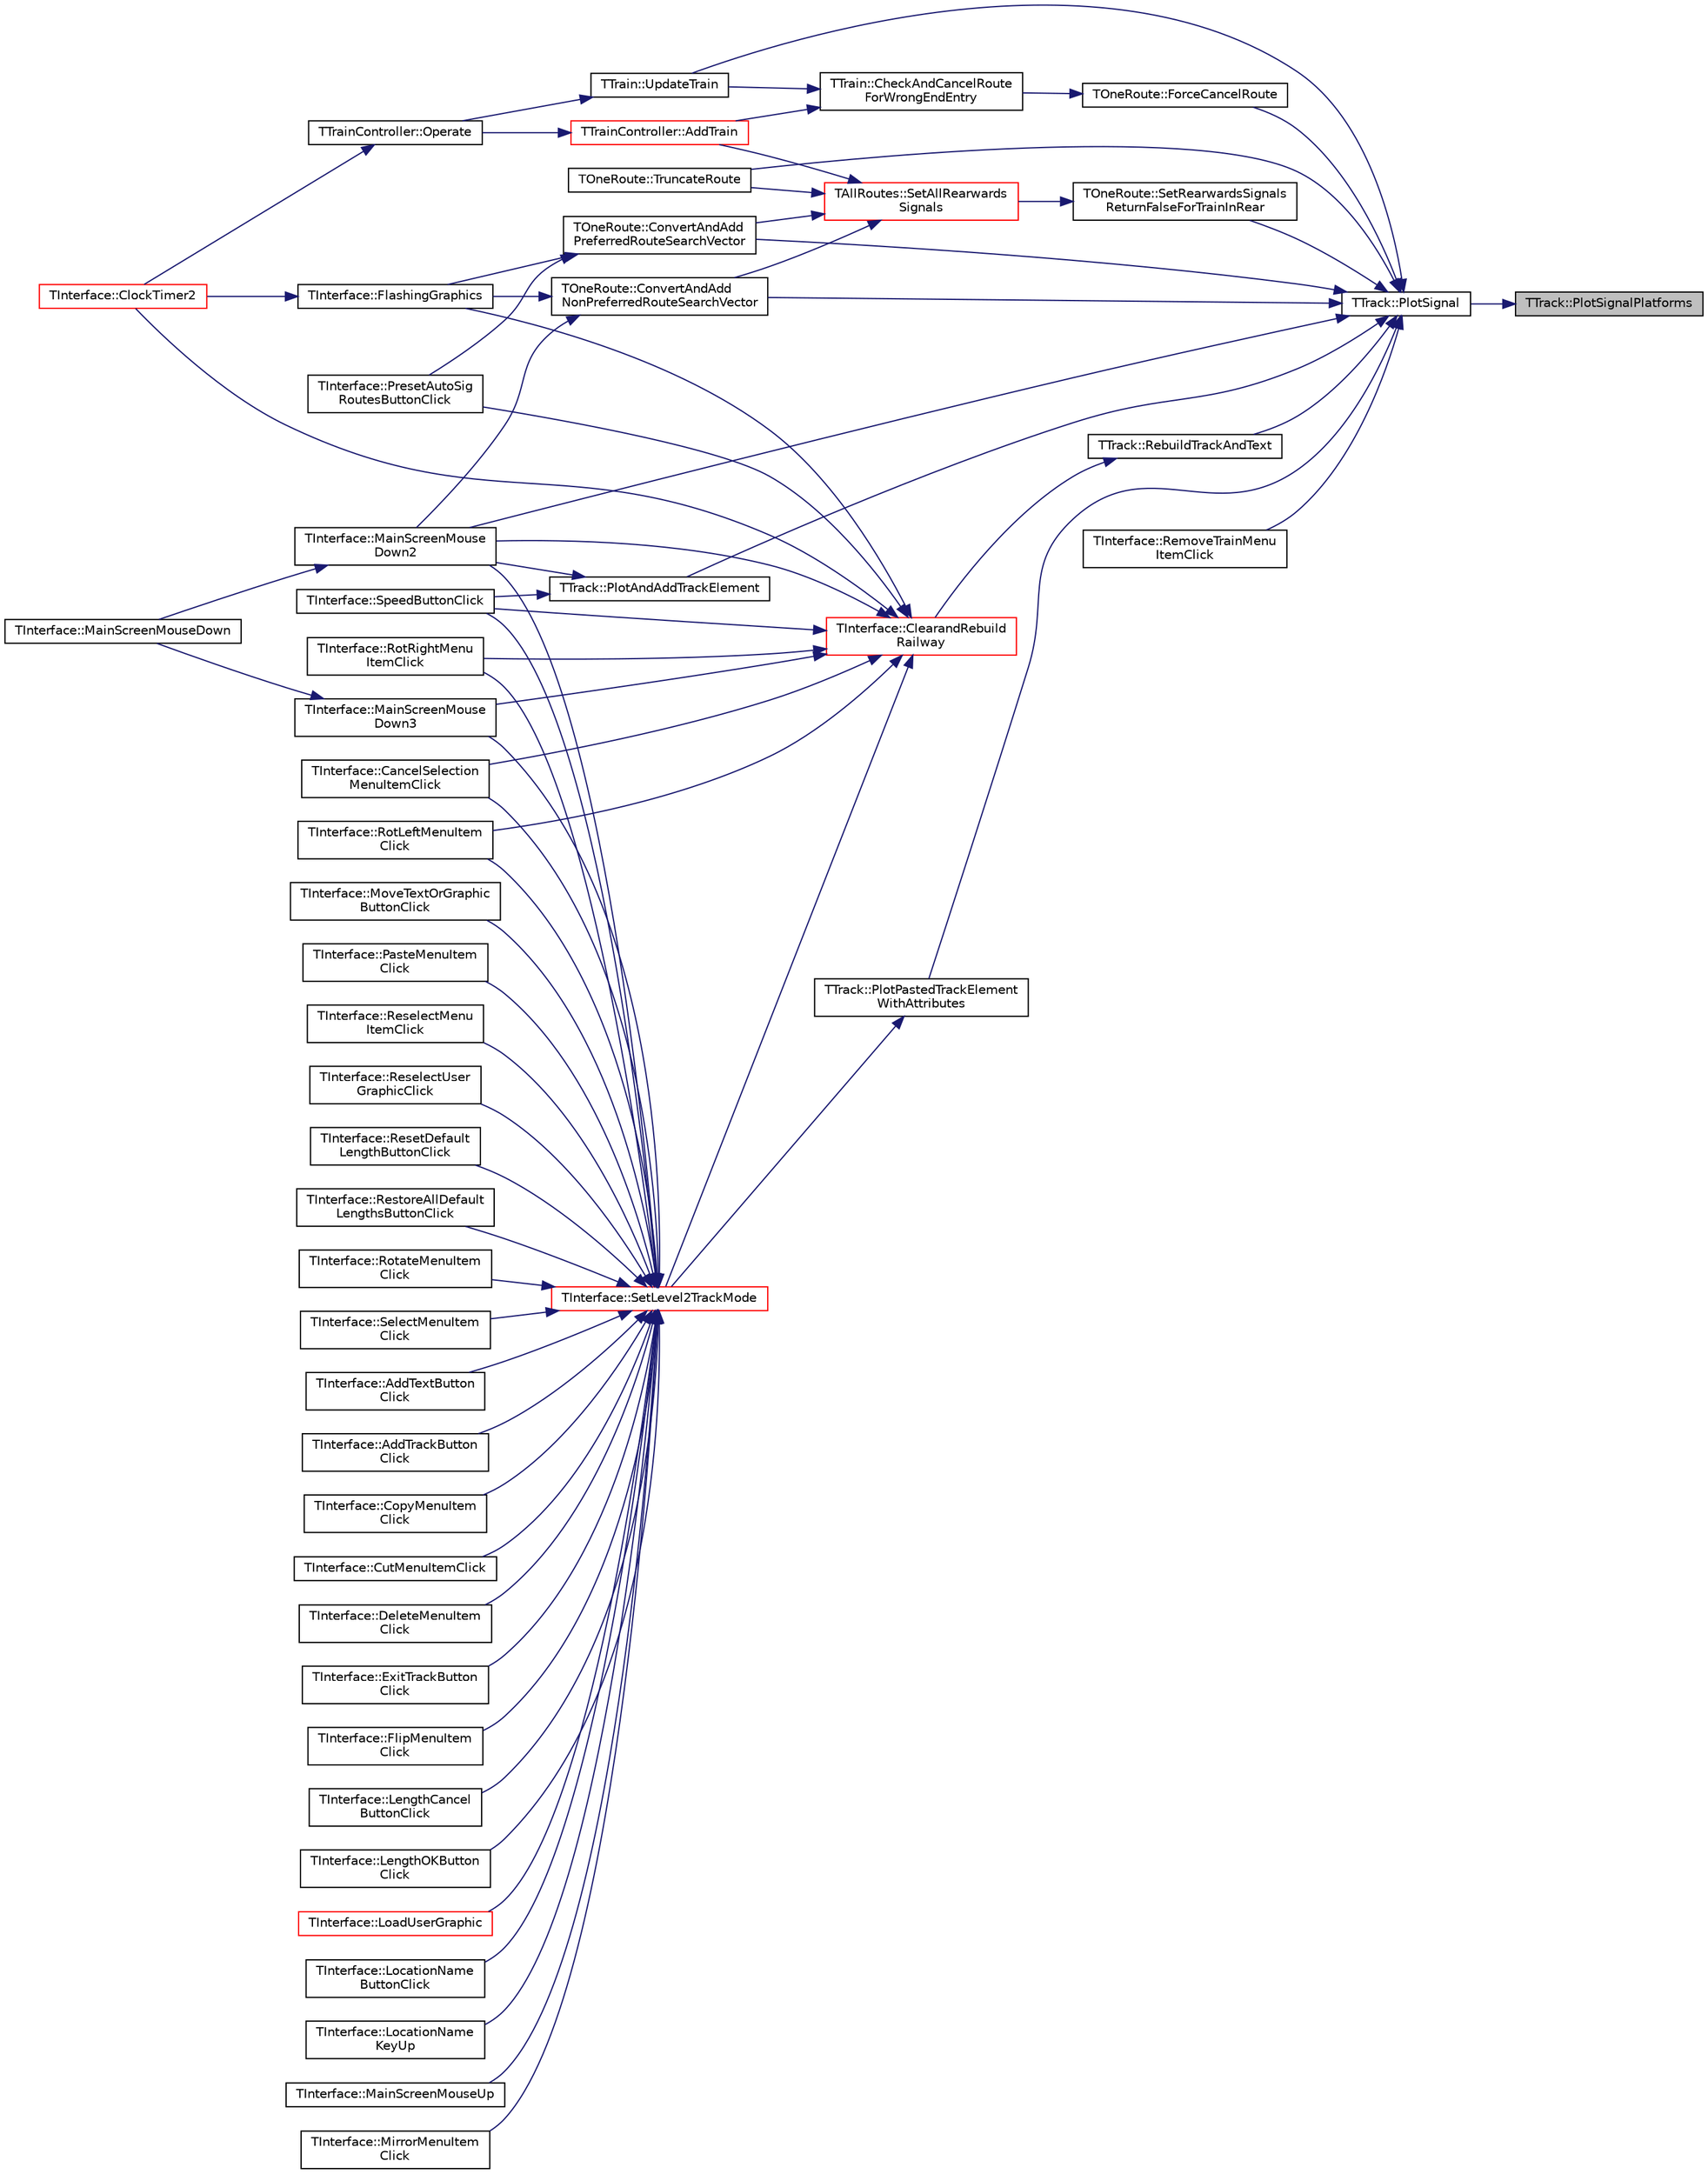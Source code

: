 digraph "TTrack::PlotSignalPlatforms"
{
 // INTERACTIVE_SVG=YES
 // LATEX_PDF_SIZE
  edge [fontname="Helvetica",fontsize="10",labelfontname="Helvetica",labelfontsize="10"];
  node [fontname="Helvetica",fontsize="10",shape=record];
  rankdir="RL";
  Node1 [label="TTrack::PlotSignalPlatforms",height=0.2,width=0.4,color="black", fillcolor="grey75", style="filled", fontcolor="black",tooltip="Plot platforms if any for a signal graphic - plotted before signal so shows through transparent signa..."];
  Node1 -> Node2 [dir="back",color="midnightblue",fontsize="10",style="solid",fontname="Helvetica"];
  Node2 [label="TTrack::PlotSignal",height=0.2,width=0.4,color="black", fillcolor="white", style="filled",URL="$class_t_track.html#aa5742fbc2eb3f8743dde84005499f89e",tooltip="Plot signals on screen according to their aspect (Attribute value)"];
  Node2 -> Node3 [dir="back",color="midnightblue",fontsize="10",style="solid",fontname="Helvetica"];
  Node3 [label="TOneRoute::ConvertAndAdd\lNonPreferredRouteSearchVector",height=0.2,width=0.4,color="black", fillcolor="white", style="filled",URL="$class_t_one_route.html#a53496c398dcdb3a644801c4e74d47d01",tooltip="Called after a non-preferred (i.e. unrestricted) route has been selected and has finished flashing,..."];
  Node3 -> Node4 [dir="back",color="midnightblue",fontsize="10",style="solid",fontname="Helvetica"];
  Node4 [label="TInterface::FlashingGraphics",height=0.2,width=0.4,color="black", fillcolor="white", style="filled",URL="$class_t_interface.html#a7e6535742855a19cb3e35b1711a7ab59",tooltip="Deal with any warning graphics that need to flash (call on, signal stop, crash etc),..."];
  Node4 -> Node5 [dir="back",color="midnightblue",fontsize="10",style="solid",fontname="Helvetica"];
  Node5 [label="TInterface::ClockTimer2",height=0.2,width=0.4,color="red", fillcolor="white", style="filled",URL="$class_t_interface.html#a6139ffb52492eb89e5487a8a3cd647b5",tooltip="The main loop, called every clock tick via MasterClockTimer."];
  Node3 -> Node7 [dir="back",color="midnightblue",fontsize="10",style="solid",fontname="Helvetica"];
  Node7 [label="TInterface::MainScreenMouse\lDown2",height=0.2,width=0.4,color="black", fillcolor="white", style="filled",URL="$class_t_interface.html#abf07d5edc1507de381825f17620748b2",tooltip="Called when mouse button clicked in zoom-in mode."];
  Node7 -> Node8 [dir="back",color="midnightblue",fontsize="10",style="solid",fontname="Helvetica"];
  Node8 [label="TInterface::MainScreenMouseDown",height=0.2,width=0.4,color="black", fillcolor="white", style="filled",URL="$class_t_interface.html#a7f37862fb9e01e1328d9fd3fd8c50094",tooltip=" "];
  Node2 -> Node9 [dir="back",color="midnightblue",fontsize="10",style="solid",fontname="Helvetica"];
  Node9 [label="TOneRoute::ConvertAndAdd\lPreferredRouteSearchVector",height=0.2,width=0.4,color="black", fillcolor="white", style="filled",URL="$class_t_one_route.html#a36ba8adc8b4a47908ee4e1b8e75792ca",tooltip="Called after a preferred (i.e. preferred direction or automatic signals) route has been selected and ..."];
  Node9 -> Node4 [dir="back",color="midnightblue",fontsize="10",style="solid",fontname="Helvetica"];
  Node9 -> Node10 [dir="back",color="midnightblue",fontsize="10",style="solid",fontname="Helvetica"];
  Node10 [label="TInterface::PresetAutoSig\lRoutesButtonClick",height=0.2,width=0.4,color="black", fillcolor="white", style="filled",URL="$class_t_interface.html#aa639148521a793641e694b15486b5055",tooltip=" "];
  Node2 -> Node11 [dir="back",color="midnightblue",fontsize="10",style="solid",fontname="Helvetica"];
  Node11 [label="TOneRoute::ForceCancelRoute",height=0.2,width=0.4,color="black", fillcolor="white", style="filled",URL="$class_t_one_route.html#a491fff1e619a9dc79774acf85eed72a5",tooltip="Cancel a route immediately if a train occupies it when travelling in the wrong direction (or occupies..."];
  Node11 -> Node12 [dir="back",color="midnightblue",fontsize="10",style="solid",fontname="Helvetica"];
  Node12 [label="TTrain::CheckAndCancelRoute\lForWrongEndEntry",height=0.2,width=0.4,color="black", fillcolor="white", style="filled",URL="$class_t_train.html#a50997f7e8138a7e6a147fe3b5ad21b84",tooltip="Checks whether Element and EntryPos (where train is about to enter) is on an existing route (or cross..."];
  Node12 -> Node13 [dir="back",color="midnightblue",fontsize="10",style="solid",fontname="Helvetica"];
  Node13 [label="TTrainController::AddTrain",height=0.2,width=0.4,color="red", fillcolor="white", style="filled",URL="$class_t_train_controller.html#aa895b60238810a9d134cd5b9c886da56",tooltip="Introduce a new train to the railway, with the characteristics specified, returns true for success,..."];
  Node13 -> Node16 [dir="back",color="midnightblue",fontsize="10",style="solid",fontname="Helvetica"];
  Node16 [label="TTrainController::Operate",height=0.2,width=0.4,color="black", fillcolor="white", style="filled",URL="$class_t_train_controller.html#a20a1576dea1d86ed78fc5e9f46343481",tooltip="called every clock tick to introduce new trains and update existing trains"];
  Node16 -> Node5 [dir="back",color="midnightblue",fontsize="10",style="solid",fontname="Helvetica"];
  Node12 -> Node15 [dir="back",color="midnightblue",fontsize="10",style="solid",fontname="Helvetica"];
  Node15 [label="TTrain::UpdateTrain",height=0.2,width=0.4,color="black", fillcolor="white", style="filled",URL="$class_t_train.html#a89ad640ecf8f5163c40727b4e28575fc",tooltip="Major function called at each clock tick for each train & handles all train movement & associated act..."];
  Node15 -> Node16 [dir="back",color="midnightblue",fontsize="10",style="solid",fontname="Helvetica"];
  Node2 -> Node7 [dir="back",color="midnightblue",fontsize="10",style="solid",fontname="Helvetica"];
  Node2 -> Node18 [dir="back",color="midnightblue",fontsize="10",style="solid",fontname="Helvetica"];
  Node18 [label="TTrack::PlotAndAddTrackElement",height=0.2,width=0.4,color="black", fillcolor="white", style="filled",URL="$class_t_track.html#a4385335a5bb0891cdbf2b6d0f0aabdf2",tooltip="Called during track building or pasting, when an element identified by CurrentTag (i...."];
  Node18 -> Node7 [dir="back",color="midnightblue",fontsize="10",style="solid",fontname="Helvetica"];
  Node18 -> Node19 [dir="back",color="midnightblue",fontsize="10",style="solid",fontname="Helvetica"];
  Node19 [label="TInterface::SpeedButtonClick",height=0.2,width=0.4,color="black", fillcolor="white", style="filled",URL="$class_t_interface.html#ab1487b7a54ebacf27d7b980c65723d18",tooltip=" "];
  Node2 -> Node20 [dir="back",color="midnightblue",fontsize="10",style="solid",fontname="Helvetica"];
  Node20 [label="TTrack::PlotPastedTrackElement\lWithAttributes",height=0.2,width=0.4,color="black", fillcolor="white", style="filled",URL="$class_t_track.html#a9f93210292bf2423e0ac0d738adafe9e",tooltip="new at v2.2.0 - as PlotAndAddTrackElement but keeping speed & length attributes (for pasting) and als..."];
  Node20 -> Node21 [dir="back",color="midnightblue",fontsize="10",style="solid",fontname="Helvetica"];
  Node21 [label="TInterface::SetLevel2TrackMode",height=0.2,width=0.4,color="red", fillcolor="white", style="filled",URL="$class_t_interface.html#a19ee788122a66d7e97873159bf2e4e4b",tooltip="Sets the Level2TrackMode user mode, using the Level2TrackMode variable to determine the mode."];
  Node21 -> Node22 [dir="back",color="midnightblue",fontsize="10",style="solid",fontname="Helvetica"];
  Node22 [label="TInterface::AddTextButton\lClick",height=0.2,width=0.4,color="black", fillcolor="white", style="filled",URL="$class_t_interface.html#aa20c05bf2d6c23035a10a89796334d0f",tooltip=" "];
  Node21 -> Node23 [dir="back",color="midnightblue",fontsize="10",style="solid",fontname="Helvetica"];
  Node23 [label="TInterface::AddTrackButton\lClick",height=0.2,width=0.4,color="black", fillcolor="white", style="filled",URL="$class_t_interface.html#a10494e62a7bb4e7114ab4d98e18499f1",tooltip=" "];
  Node21 -> Node24 [dir="back",color="midnightblue",fontsize="10",style="solid",fontname="Helvetica"];
  Node24 [label="TInterface::CancelSelection\lMenuItemClick",height=0.2,width=0.4,color="black", fillcolor="white", style="filled",URL="$class_t_interface.html#a2fb2cd7dbddb7fa689ea994e9ffc10ff",tooltip=" "];
  Node21 -> Node25 [dir="back",color="midnightblue",fontsize="10",style="solid",fontname="Helvetica"];
  Node25 [label="TInterface::CopyMenuItem\lClick",height=0.2,width=0.4,color="black", fillcolor="white", style="filled",URL="$class_t_interface.html#a424a7eb780461c1acb396feb21f52062",tooltip=" "];
  Node21 -> Node26 [dir="back",color="midnightblue",fontsize="10",style="solid",fontname="Helvetica"];
  Node26 [label="TInterface::CutMenuItemClick",height=0.2,width=0.4,color="black", fillcolor="white", style="filled",URL="$class_t_interface.html#ae6e977c9dfdfbde9924ceefd19d7d0d3",tooltip=" "];
  Node21 -> Node27 [dir="back",color="midnightblue",fontsize="10",style="solid",fontname="Helvetica"];
  Node27 [label="TInterface::DeleteMenuItem\lClick",height=0.2,width=0.4,color="black", fillcolor="white", style="filled",URL="$class_t_interface.html#aff2c1cd6ed2d45fdcf6392a85a6d9415",tooltip=" "];
  Node21 -> Node28 [dir="back",color="midnightblue",fontsize="10",style="solid",fontname="Helvetica"];
  Node28 [label="TInterface::ExitTrackButton\lClick",height=0.2,width=0.4,color="black", fillcolor="white", style="filled",URL="$class_t_interface.html#ad0fa9f32b059b346e066ab23d62a4bfc",tooltip=" "];
  Node21 -> Node29 [dir="back",color="midnightblue",fontsize="10",style="solid",fontname="Helvetica"];
  Node29 [label="TInterface::FlipMenuItem\lClick",height=0.2,width=0.4,color="black", fillcolor="white", style="filled",URL="$class_t_interface.html#add5fbdbceae6285c2cc440905b270491",tooltip=" "];
  Node21 -> Node30 [dir="back",color="midnightblue",fontsize="10",style="solid",fontname="Helvetica"];
  Node30 [label="TInterface::LengthCancel\lButtonClick",height=0.2,width=0.4,color="black", fillcolor="white", style="filled",URL="$class_t_interface.html#a5e7eff5bd235780252147bb4878a4c95",tooltip=" "];
  Node21 -> Node31 [dir="back",color="midnightblue",fontsize="10",style="solid",fontname="Helvetica"];
  Node31 [label="TInterface::LengthOKButton\lClick",height=0.2,width=0.4,color="black", fillcolor="white", style="filled",URL="$class_t_interface.html#ab34f55bab5984b72264d7275660a3463",tooltip=" "];
  Node21 -> Node32 [dir="back",color="midnightblue",fontsize="10",style="solid",fontname="Helvetica"];
  Node32 [label="TInterface::LoadUserGraphic",height=0.2,width=0.4,color="red", fillcolor="white", style="filled",URL="$class_t_interface.html#ac04724e6b4eafc041ee65ce5168a82ae",tooltip="Load a user-defined graphic (bmp, gif, jpg, png)."];
  Node21 -> Node35 [dir="back",color="midnightblue",fontsize="10",style="solid",fontname="Helvetica"];
  Node35 [label="TInterface::LocationName\lButtonClick",height=0.2,width=0.4,color="black", fillcolor="white", style="filled",URL="$class_t_interface.html#aef9267dd01da25269797e2e8ca08a3f9",tooltip=" "];
  Node21 -> Node36 [dir="back",color="midnightblue",fontsize="10",style="solid",fontname="Helvetica"];
  Node36 [label="TInterface::LocationName\lKeyUp",height=0.2,width=0.4,color="black", fillcolor="white", style="filled",URL="$class_t_interface.html#ac666c9f62cdb68b29c2a7db123a43a28",tooltip=" "];
  Node21 -> Node7 [dir="back",color="midnightblue",fontsize="10",style="solid",fontname="Helvetica"];
  Node21 -> Node37 [dir="back",color="midnightblue",fontsize="10",style="solid",fontname="Helvetica"];
  Node37 [label="TInterface::MainScreenMouse\lDown3",height=0.2,width=0.4,color="black", fillcolor="white", style="filled",URL="$class_t_interface.html#a8c96de45b013362b03ad0e8725a7c64b",tooltip="Called when mouse button clicked in zoom-out mode."];
  Node37 -> Node8 [dir="back",color="midnightblue",fontsize="10",style="solid",fontname="Helvetica"];
  Node21 -> Node38 [dir="back",color="midnightblue",fontsize="10",style="solid",fontname="Helvetica"];
  Node38 [label="TInterface::MainScreenMouseUp",height=0.2,width=0.4,color="black", fillcolor="white", style="filled",URL="$class_t_interface.html#a03280ee86df28a9a7cf4473cdf7b9f8b",tooltip=" "];
  Node21 -> Node39 [dir="back",color="midnightblue",fontsize="10",style="solid",fontname="Helvetica"];
  Node39 [label="TInterface::MirrorMenuItem\lClick",height=0.2,width=0.4,color="black", fillcolor="white", style="filled",URL="$class_t_interface.html#a4ee6afffbc33eab918cba315ab65ee6e",tooltip=" "];
  Node21 -> Node40 [dir="back",color="midnightblue",fontsize="10",style="solid",fontname="Helvetica"];
  Node40 [label="TInterface::MoveTextOrGraphic\lButtonClick",height=0.2,width=0.4,color="black", fillcolor="white", style="filled",URL="$class_t_interface.html#a13e8cd35a6f61caf6794791f1a4fe7f6",tooltip=" "];
  Node21 -> Node41 [dir="back",color="midnightblue",fontsize="10",style="solid",fontname="Helvetica"];
  Node41 [label="TInterface::PasteMenuItem\lClick",height=0.2,width=0.4,color="black", fillcolor="white", style="filled",URL="$class_t_interface.html#a4ef96184d97d0f9ff92e78328578e825",tooltip=" "];
  Node21 -> Node42 [dir="back",color="midnightblue",fontsize="10",style="solid",fontname="Helvetica"];
  Node42 [label="TInterface::ReselectMenu\lItemClick",height=0.2,width=0.4,color="black", fillcolor="white", style="filled",URL="$class_t_interface.html#a7d0d3bbfab692ca3d26c1eea6ef24542",tooltip=" "];
  Node21 -> Node43 [dir="back",color="midnightblue",fontsize="10",style="solid",fontname="Helvetica"];
  Node43 [label="TInterface::ReselectUser\lGraphicClick",height=0.2,width=0.4,color="black", fillcolor="white", style="filled",URL="$class_t_interface.html#ac285c199f6c43151dbec9ba017a29bdc",tooltip=" "];
  Node21 -> Node44 [dir="back",color="midnightblue",fontsize="10",style="solid",fontname="Helvetica"];
  Node44 [label="TInterface::ResetDefault\lLengthButtonClick",height=0.2,width=0.4,color="black", fillcolor="white", style="filled",URL="$class_t_interface.html#aa439e164f7f2304477010985c2caabed",tooltip=" "];
  Node21 -> Node45 [dir="back",color="midnightblue",fontsize="10",style="solid",fontname="Helvetica"];
  Node45 [label="TInterface::RestoreAllDefault\lLengthsButtonClick",height=0.2,width=0.4,color="black", fillcolor="white", style="filled",URL="$class_t_interface.html#a9113d88b504cd30eb8dd6ecddde1c0ec",tooltip=" "];
  Node21 -> Node46 [dir="back",color="midnightblue",fontsize="10",style="solid",fontname="Helvetica"];
  Node46 [label="TInterface::RotateMenuItem\lClick",height=0.2,width=0.4,color="black", fillcolor="white", style="filled",URL="$class_t_interface.html#a02e91aba36e2b91354abd2884f658510",tooltip=" "];
  Node21 -> Node47 [dir="back",color="midnightblue",fontsize="10",style="solid",fontname="Helvetica"];
  Node47 [label="TInterface::RotLeftMenuItem\lClick",height=0.2,width=0.4,color="black", fillcolor="white", style="filled",URL="$class_t_interface.html#a3cf2db0424e05908b20a97130895d056",tooltip=" "];
  Node21 -> Node48 [dir="back",color="midnightblue",fontsize="10",style="solid",fontname="Helvetica"];
  Node48 [label="TInterface::RotRightMenu\lItemClick",height=0.2,width=0.4,color="black", fillcolor="white", style="filled",URL="$class_t_interface.html#aa6e7359ece526e43589456e9a31851a0",tooltip=" "];
  Node21 -> Node49 [dir="back",color="midnightblue",fontsize="10",style="solid",fontname="Helvetica"];
  Node49 [label="TInterface::SelectMenuItem\lClick",height=0.2,width=0.4,color="black", fillcolor="white", style="filled",URL="$class_t_interface.html#a6a0ecdd864e40a84b833014d4478d1e3",tooltip=" "];
  Node21 -> Node19 [dir="back",color="midnightblue",fontsize="10",style="solid",fontname="Helvetica"];
  Node2 -> Node119 [dir="back",color="midnightblue",fontsize="10",style="solid",fontname="Helvetica"];
  Node119 [label="TTrack::RebuildTrackAndText",height=0.2,width=0.4,color="black", fillcolor="white", style="filled",URL="$class_t_track.html#a12569ed581bb1c76c1d201b3cf013da7",tooltip="Called by TInterface::ClearandRebuildRailway to replot all the active and inactive track elements and..."];
  Node119 -> Node120 [dir="back",color="midnightblue",fontsize="10",style="solid",fontname="Helvetica"];
  Node120 [label="TInterface::ClearandRebuild\lRailway",height=0.2,width=0.4,color="red", fillcolor="white", style="filled",URL="$class_t_interface.html#aaa05ac95703a25e1fb4863779854967c",tooltip="< Sets the information panel message for zoom-out or paused modes"];
  Node120 -> Node24 [dir="back",color="midnightblue",fontsize="10",style="solid",fontname="Helvetica"];
  Node120 -> Node5 [dir="back",color="midnightblue",fontsize="10",style="solid",fontname="Helvetica"];
  Node120 -> Node4 [dir="back",color="midnightblue",fontsize="10",style="solid",fontname="Helvetica"];
  Node120 -> Node7 [dir="back",color="midnightblue",fontsize="10",style="solid",fontname="Helvetica"];
  Node120 -> Node37 [dir="back",color="midnightblue",fontsize="10",style="solid",fontname="Helvetica"];
  Node120 -> Node10 [dir="back",color="midnightblue",fontsize="10",style="solid",fontname="Helvetica"];
  Node120 -> Node47 [dir="back",color="midnightblue",fontsize="10",style="solid",fontname="Helvetica"];
  Node120 -> Node48 [dir="back",color="midnightblue",fontsize="10",style="solid",fontname="Helvetica"];
  Node120 -> Node21 [dir="back",color="midnightblue",fontsize="10",style="solid",fontname="Helvetica"];
  Node120 -> Node19 [dir="back",color="midnightblue",fontsize="10",style="solid",fontname="Helvetica"];
  Node2 -> Node135 [dir="back",color="midnightblue",fontsize="10",style="solid",fontname="Helvetica"];
  Node135 [label="TInterface::RemoveTrainMenu\lItemClick",height=0.2,width=0.4,color="black", fillcolor="white", style="filled",URL="$class_t_interface.html#a921ff57bd9af8acdd79a7c99d4839218",tooltip=" "];
  Node2 -> Node136 [dir="back",color="midnightblue",fontsize="10",style="solid",fontname="Helvetica"];
  Node136 [label="TOneRoute::SetRearwardsSignals\lReturnFalseForTrainInRear",height=0.2,width=0.4,color="black", fillcolor="white", style="filled",URL="$class_t_one_route.html#ac7cf8dc205ad2d463480ddf349fb2ccc",tooltip="Called by TAllRoutes::SetAllRearwardsSignals to set rearwards signals from a specified starting posit..."];
  Node136 -> Node137 [dir="back",color="midnightblue",fontsize="10",style="solid",fontname="Helvetica"];
  Node137 [label="TAllRoutes::SetAllRearwards\lSignals",height=0.2,width=0.4,color="red", fillcolor="white", style="filled",URL="$class_t_all_routes.html#ac6bd39457747eaa96476a8a87df15ac2",tooltip="Set rearwards signals from the specified route starting position."];
  Node137 -> Node13 [dir="back",color="midnightblue",fontsize="10",style="solid",fontname="Helvetica"];
  Node137 -> Node3 [dir="back",color="midnightblue",fontsize="10",style="solid",fontname="Helvetica"];
  Node137 -> Node9 [dir="back",color="midnightblue",fontsize="10",style="solid",fontname="Helvetica"];
  Node137 -> Node139 [dir="back",color="midnightblue",fontsize="10",style="solid",fontname="Helvetica"];
  Node139 [label="TOneRoute::TruncateRoute",height=0.2,width=0.4,color="black", fillcolor="white", style="filled",URL="$class_t_one_route.html#a431473ce9a2ef6c49781ab84c972a641",tooltip="Examines the route to see whether the element at H & V is in the route, and if not returns a ReturnFl..."];
  Node2 -> Node139 [dir="back",color="midnightblue",fontsize="10",style="solid",fontname="Helvetica"];
  Node2 -> Node15 [dir="back",color="midnightblue",fontsize="10",style="solid",fontname="Helvetica"];
}
